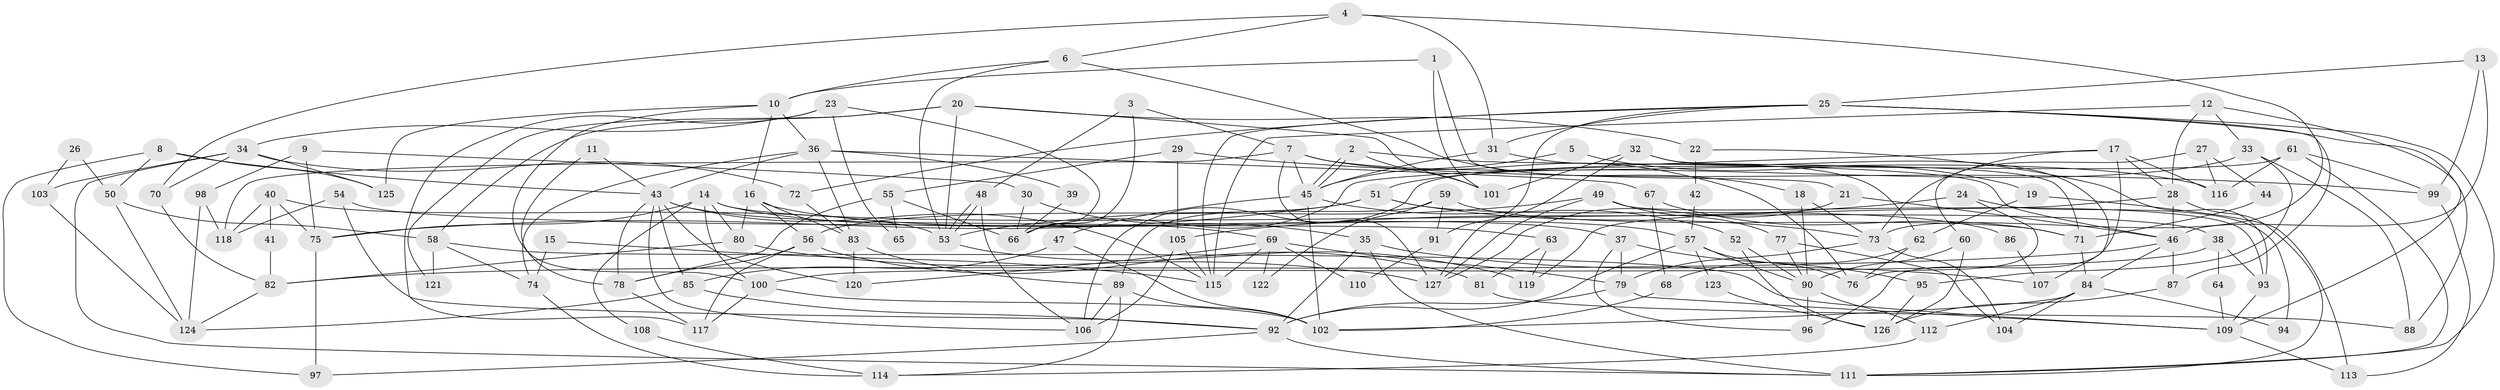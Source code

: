 // Generated by graph-tools (version 1.1) at 2025/15/03/09/25 04:15:10]
// undirected, 127 vertices, 254 edges
graph export_dot {
graph [start="1"]
  node [color=gray90,style=filled];
  1;
  2;
  3;
  4;
  5;
  6;
  7;
  8;
  9;
  10;
  11;
  12;
  13;
  14;
  15;
  16;
  17;
  18;
  19;
  20;
  21;
  22;
  23;
  24;
  25;
  26;
  27;
  28;
  29;
  30;
  31;
  32;
  33;
  34;
  35;
  36;
  37;
  38;
  39;
  40;
  41;
  42;
  43;
  44;
  45;
  46;
  47;
  48;
  49;
  50;
  51;
  52;
  53;
  54;
  55;
  56;
  57;
  58;
  59;
  60;
  61;
  62;
  63;
  64;
  65;
  66;
  67;
  68;
  69;
  70;
  71;
  72;
  73;
  74;
  75;
  76;
  77;
  78;
  79;
  80;
  81;
  82;
  83;
  84;
  85;
  86;
  87;
  88;
  89;
  90;
  91;
  92;
  93;
  94;
  95;
  96;
  97;
  98;
  99;
  100;
  101;
  102;
  103;
  104;
  105;
  106;
  107;
  108;
  109;
  110;
  111;
  112;
  113;
  114;
  115;
  116;
  117;
  118;
  119;
  120;
  121;
  122;
  123;
  124;
  125;
  126;
  127;
  1 -- 10;
  1 -- 101;
  1 -- 21;
  2 -- 46;
  2 -- 45;
  2 -- 45;
  2 -- 101;
  3 -- 48;
  3 -- 7;
  3 -- 66;
  4 -- 73;
  4 -- 31;
  4 -- 6;
  4 -- 70;
  5 -- 19;
  5 -- 45;
  6 -- 10;
  6 -- 18;
  6 -- 53;
  7 -- 45;
  7 -- 116;
  7 -- 76;
  7 -- 118;
  7 -- 127;
  8 -- 43;
  8 -- 97;
  8 -- 50;
  8 -- 125;
  9 -- 98;
  9 -- 75;
  9 -- 30;
  10 -- 36;
  10 -- 16;
  10 -- 100;
  10 -- 125;
  11 -- 78;
  11 -- 43;
  12 -- 109;
  12 -- 115;
  12 -- 28;
  12 -- 33;
  13 -- 25;
  13 -- 46;
  13 -- 99;
  14 -- 100;
  14 -- 80;
  14 -- 37;
  14 -- 38;
  14 -- 75;
  14 -- 108;
  15 -- 74;
  15 -- 115;
  16 -- 56;
  16 -- 83;
  16 -- 57;
  16 -- 80;
  17 -- 66;
  17 -- 28;
  17 -- 73;
  17 -- 96;
  17 -- 116;
  18 -- 90;
  18 -- 73;
  19 -- 113;
  19 -- 62;
  20 -- 58;
  20 -- 53;
  20 -- 22;
  20 -- 101;
  20 -- 121;
  21 -- 127;
  21 -- 46;
  22 -- 93;
  22 -- 42;
  23 -- 34;
  23 -- 66;
  23 -- 65;
  23 -- 117;
  24 -- 105;
  24 -- 76;
  24 -- 94;
  25 -- 87;
  25 -- 111;
  25 -- 31;
  25 -- 72;
  25 -- 88;
  25 -- 91;
  25 -- 115;
  26 -- 50;
  26 -- 103;
  27 -- 116;
  27 -- 60;
  27 -- 44;
  28 -- 111;
  28 -- 46;
  28 -- 119;
  29 -- 99;
  29 -- 55;
  29 -- 105;
  30 -- 35;
  30 -- 66;
  31 -- 45;
  31 -- 62;
  32 -- 101;
  32 -- 127;
  32 -- 71;
  32 -- 107;
  33 -- 88;
  33 -- 51;
  33 -- 95;
  34 -- 70;
  34 -- 125;
  34 -- 72;
  34 -- 103;
  34 -- 111;
  35 -- 92;
  35 -- 111;
  35 -- 107;
  36 -- 43;
  36 -- 83;
  36 -- 39;
  36 -- 67;
  36 -- 74;
  37 -- 96;
  37 -- 79;
  37 -- 95;
  38 -- 100;
  38 -- 64;
  38 -- 93;
  39 -- 66;
  40 -- 75;
  40 -- 53;
  40 -- 41;
  40 -- 118;
  41 -- 82;
  42 -- 57;
  43 -- 106;
  43 -- 115;
  43 -- 69;
  43 -- 78;
  43 -- 85;
  43 -- 120;
  44 -- 71;
  45 -- 102;
  45 -- 47;
  45 -- 52;
  46 -- 82;
  46 -- 84;
  46 -- 87;
  47 -- 85;
  47 -- 102;
  48 -- 53;
  48 -- 53;
  48 -- 106;
  49 -- 53;
  49 -- 93;
  49 -- 77;
  49 -- 127;
  50 -- 124;
  50 -- 58;
  51 -- 73;
  51 -- 56;
  51 -- 75;
  51 -- 86;
  52 -- 90;
  52 -- 126;
  53 -- 119;
  54 -- 118;
  54 -- 92;
  54 -- 63;
  55 -- 66;
  55 -- 78;
  55 -- 65;
  56 -- 78;
  56 -- 81;
  56 -- 117;
  57 -- 76;
  57 -- 90;
  57 -- 92;
  57 -- 123;
  58 -- 74;
  58 -- 109;
  58 -- 121;
  59 -- 89;
  59 -- 71;
  59 -- 91;
  59 -- 122;
  60 -- 126;
  60 -- 90;
  61 -- 106;
  61 -- 111;
  61 -- 99;
  61 -- 116;
  62 -- 68;
  62 -- 76;
  63 -- 119;
  63 -- 81;
  64 -- 109;
  67 -- 71;
  67 -- 68;
  68 -- 102;
  69 -- 79;
  69 -- 110;
  69 -- 115;
  69 -- 120;
  69 -- 122;
  70 -- 82;
  71 -- 84;
  72 -- 83;
  73 -- 79;
  73 -- 104;
  74 -- 114;
  75 -- 97;
  77 -- 104;
  77 -- 90;
  78 -- 117;
  79 -- 92;
  79 -- 109;
  80 -- 127;
  80 -- 82;
  81 -- 88;
  82 -- 124;
  83 -- 120;
  83 -- 89;
  84 -- 102;
  84 -- 94;
  84 -- 104;
  84 -- 112;
  85 -- 92;
  85 -- 124;
  86 -- 107;
  87 -- 126;
  89 -- 102;
  89 -- 106;
  89 -- 114;
  90 -- 96;
  90 -- 112;
  91 -- 110;
  92 -- 97;
  92 -- 111;
  93 -- 109;
  95 -- 126;
  98 -- 124;
  98 -- 118;
  99 -- 113;
  100 -- 117;
  100 -- 102;
  103 -- 124;
  105 -- 115;
  105 -- 106;
  108 -- 114;
  109 -- 113;
  112 -- 114;
  123 -- 126;
}
